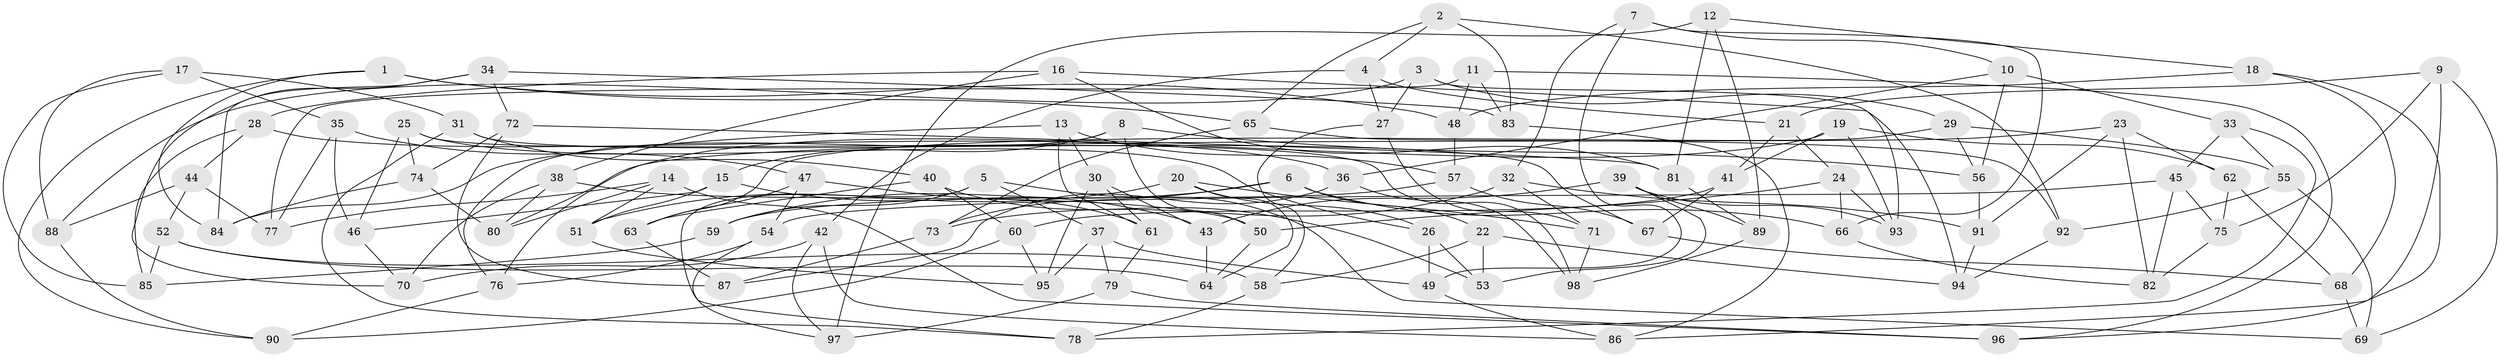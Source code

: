 // coarse degree distribution, {4: 0.13793103448275862, 3: 0.27586206896551724, 6: 0.06896551724137931, 5: 0.27586206896551724, 9: 0.034482758620689655, 8: 0.06896551724137931, 12: 0.034482758620689655, 10: 0.06896551724137931, 11: 0.034482758620689655}
// Generated by graph-tools (version 1.1) at 2025/01/03/04/25 22:01:13]
// undirected, 98 vertices, 196 edges
graph export_dot {
graph [start="1"]
  node [color=gray90,style=filled];
  1;
  2;
  3;
  4;
  5;
  6;
  7;
  8;
  9;
  10;
  11;
  12;
  13;
  14;
  15;
  16;
  17;
  18;
  19;
  20;
  21;
  22;
  23;
  24;
  25;
  26;
  27;
  28;
  29;
  30;
  31;
  32;
  33;
  34;
  35;
  36;
  37;
  38;
  39;
  40;
  41;
  42;
  43;
  44;
  45;
  46;
  47;
  48;
  49;
  50;
  51;
  52;
  53;
  54;
  55;
  56;
  57;
  58;
  59;
  60;
  61;
  62;
  63;
  64;
  65;
  66;
  67;
  68;
  69;
  70;
  71;
  72;
  73;
  74;
  75;
  76;
  77;
  78;
  79;
  80;
  81;
  82;
  83;
  84;
  85;
  86;
  87;
  88;
  89;
  90;
  91;
  92;
  93;
  94;
  95;
  96;
  97;
  98;
  1 -- 48;
  1 -- 90;
  1 -- 65;
  1 -- 84;
  2 -- 4;
  2 -- 92;
  2 -- 65;
  2 -- 83;
  3 -- 93;
  3 -- 29;
  3 -- 27;
  3 -- 88;
  4 -- 27;
  4 -- 21;
  4 -- 42;
  5 -- 37;
  5 -- 69;
  5 -- 59;
  5 -- 78;
  6 -- 59;
  6 -- 66;
  6 -- 22;
  6 -- 73;
  7 -- 32;
  7 -- 10;
  7 -- 66;
  7 -- 49;
  8 -- 76;
  8 -- 15;
  8 -- 56;
  8 -- 50;
  9 -- 75;
  9 -- 21;
  9 -- 86;
  9 -- 69;
  10 -- 36;
  10 -- 56;
  10 -- 33;
  11 -- 48;
  11 -- 96;
  11 -- 77;
  11 -- 83;
  12 -- 18;
  12 -- 81;
  12 -- 97;
  12 -- 89;
  13 -- 84;
  13 -- 61;
  13 -- 57;
  13 -- 30;
  14 -- 51;
  14 -- 77;
  14 -- 80;
  14 -- 96;
  15 -- 43;
  15 -- 51;
  15 -- 46;
  16 -- 38;
  16 -- 94;
  16 -- 28;
  16 -- 81;
  17 -- 35;
  17 -- 88;
  17 -- 31;
  17 -- 85;
  18 -- 68;
  18 -- 96;
  18 -- 48;
  19 -- 76;
  19 -- 41;
  19 -- 62;
  19 -- 93;
  20 -- 51;
  20 -- 64;
  20 -- 26;
  20 -- 71;
  21 -- 24;
  21 -- 41;
  22 -- 58;
  22 -- 94;
  22 -- 53;
  23 -- 91;
  23 -- 82;
  23 -- 62;
  23 -- 80;
  24 -- 66;
  24 -- 93;
  24 -- 50;
  25 -- 46;
  25 -- 98;
  25 -- 26;
  25 -- 74;
  26 -- 49;
  26 -- 53;
  27 -- 71;
  27 -- 58;
  28 -- 36;
  28 -- 44;
  28 -- 85;
  29 -- 56;
  29 -- 63;
  29 -- 55;
  30 -- 95;
  30 -- 61;
  30 -- 43;
  31 -- 78;
  31 -- 67;
  31 -- 40;
  32 -- 71;
  32 -- 91;
  32 -- 73;
  33 -- 78;
  33 -- 45;
  33 -- 55;
  34 -- 83;
  34 -- 84;
  34 -- 72;
  34 -- 70;
  35 -- 77;
  35 -- 46;
  35 -- 47;
  36 -- 98;
  36 -- 87;
  37 -- 79;
  37 -- 95;
  37 -- 49;
  38 -- 50;
  38 -- 70;
  38 -- 80;
  39 -- 89;
  39 -- 93;
  39 -- 53;
  39 -- 43;
  40 -- 60;
  40 -- 53;
  40 -- 63;
  41 -- 60;
  41 -- 67;
  42 -- 97;
  42 -- 86;
  42 -- 70;
  43 -- 64;
  44 -- 52;
  44 -- 77;
  44 -- 88;
  45 -- 54;
  45 -- 75;
  45 -- 82;
  46 -- 70;
  47 -- 61;
  47 -- 63;
  47 -- 54;
  48 -- 57;
  49 -- 86;
  50 -- 64;
  51 -- 95;
  52 -- 64;
  52 -- 85;
  52 -- 58;
  54 -- 97;
  54 -- 76;
  55 -- 69;
  55 -- 92;
  56 -- 91;
  57 -- 67;
  57 -- 59;
  58 -- 78;
  59 -- 85;
  60 -- 95;
  60 -- 90;
  61 -- 79;
  62 -- 68;
  62 -- 75;
  63 -- 87;
  65 -- 92;
  65 -- 73;
  66 -- 82;
  67 -- 68;
  68 -- 69;
  71 -- 98;
  72 -- 87;
  72 -- 74;
  72 -- 81;
  73 -- 87;
  74 -- 80;
  74 -- 84;
  75 -- 82;
  76 -- 90;
  79 -- 97;
  79 -- 96;
  81 -- 89;
  83 -- 86;
  88 -- 90;
  89 -- 98;
  91 -- 94;
  92 -- 94;
}
